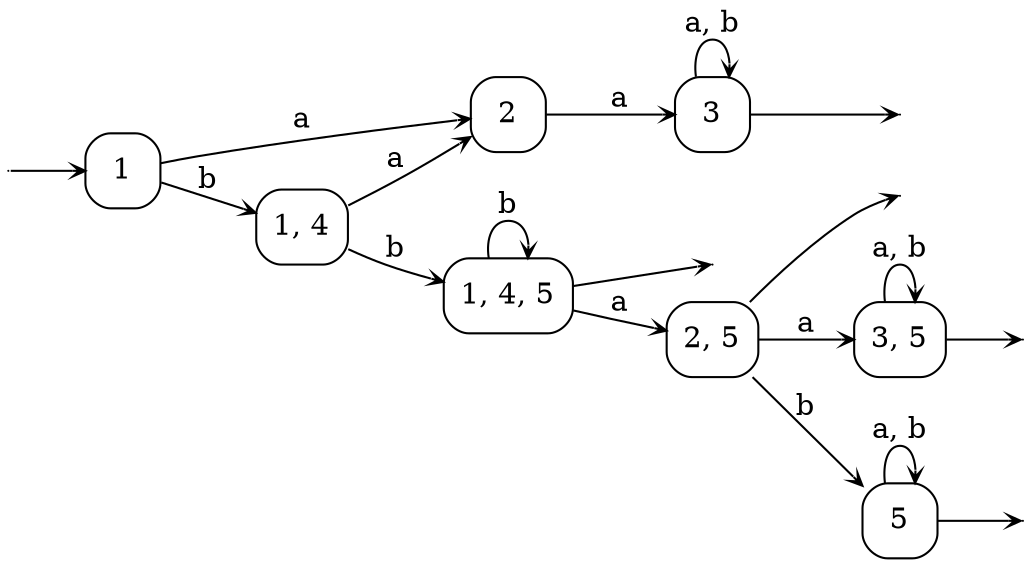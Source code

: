 digraph
{
  vcsn_context = "letterset<char_letters(ab)>, b"
  rankdir = LR
  edge [arrowhead = vee, arrowsize = .6]
  {
    node [shape = point, width = 0]
    I0
    F3
    F4
    F5
    F6
    F7
  }
  {
    node [shape = circle, style = rounded, width = 0.5]
    0 [label = "1", shape = box]
    1 [label = "2", shape = box]
    2 [label = "1, 4", shape = box]
    3 [label = "3", shape = box]
    4 [label = "1, 4, 5", shape = box]
    5 [label = "2, 5", shape = box]
    6 [label = "3, 5", shape = box]
    7 [label = "5", shape = box]
  }
  I0 -> 0
  0 -> 1 [label = "a"]
  0 -> 2 [label = "b"]
  1 -> 3 [label = "a"]
  2 -> 1 [label = "a"]
  2 -> 4 [label = "b"]
  3 -> F3
  3 -> 3 [label = "a, b"]
  4 -> F4
  4 -> 4 [label = "b"]
  4 -> 5 [label = "a"]
  5 -> F5
  5 -> 6 [label = "a"]
  5 -> 7 [label = "b"]
  6 -> F6
  6 -> 6 [label = "a, b"]
  7 -> F7
  7 -> 7 [label = "a, b"]
}
